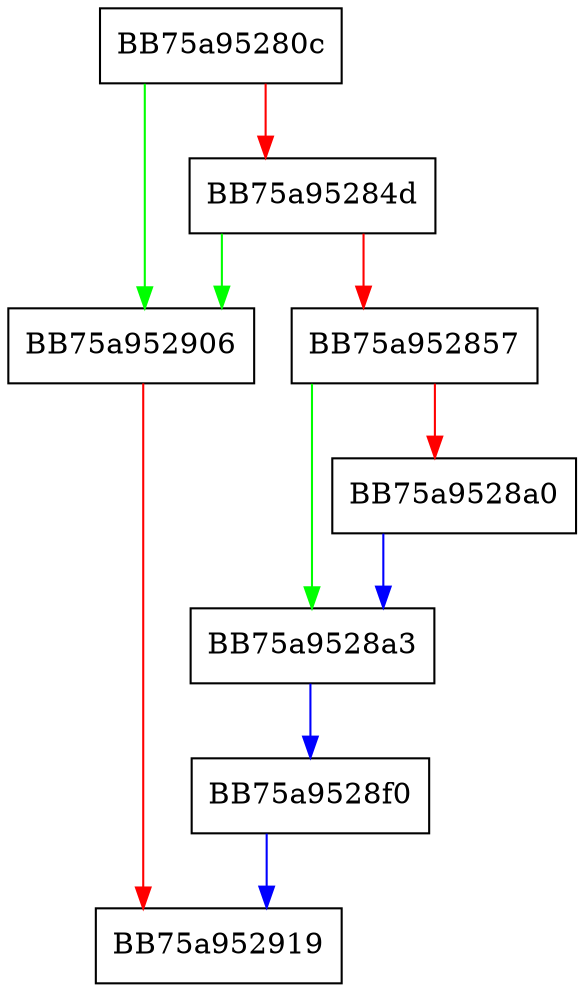 digraph execute {
  node [shape="box"];
  graph [splines=ortho];
  BB75a95280c -> BB75a952906 [color="green"];
  BB75a95280c -> BB75a95284d [color="red"];
  BB75a95284d -> BB75a952906 [color="green"];
  BB75a95284d -> BB75a952857 [color="red"];
  BB75a952857 -> BB75a9528a3 [color="green"];
  BB75a952857 -> BB75a9528a0 [color="red"];
  BB75a9528a0 -> BB75a9528a3 [color="blue"];
  BB75a9528a3 -> BB75a9528f0 [color="blue"];
  BB75a9528f0 -> BB75a952919 [color="blue"];
  BB75a952906 -> BB75a952919 [color="red"];
}